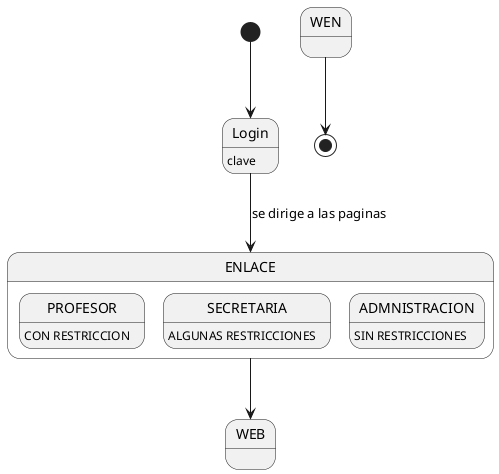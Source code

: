 @startuml enlaces

[*] --> Login 
Login : clave

state ENLACE{

PROFESOR : CON RESTRICCION
SECRETARIA: ALGUNAS RESTRICCIONES
ADMNISTRACION: SIN RESTRICCIONES

}

Login --> ENLACE: se dirige a las paginas
ENLACE --> WEB

WEN-->[*]


@enduml